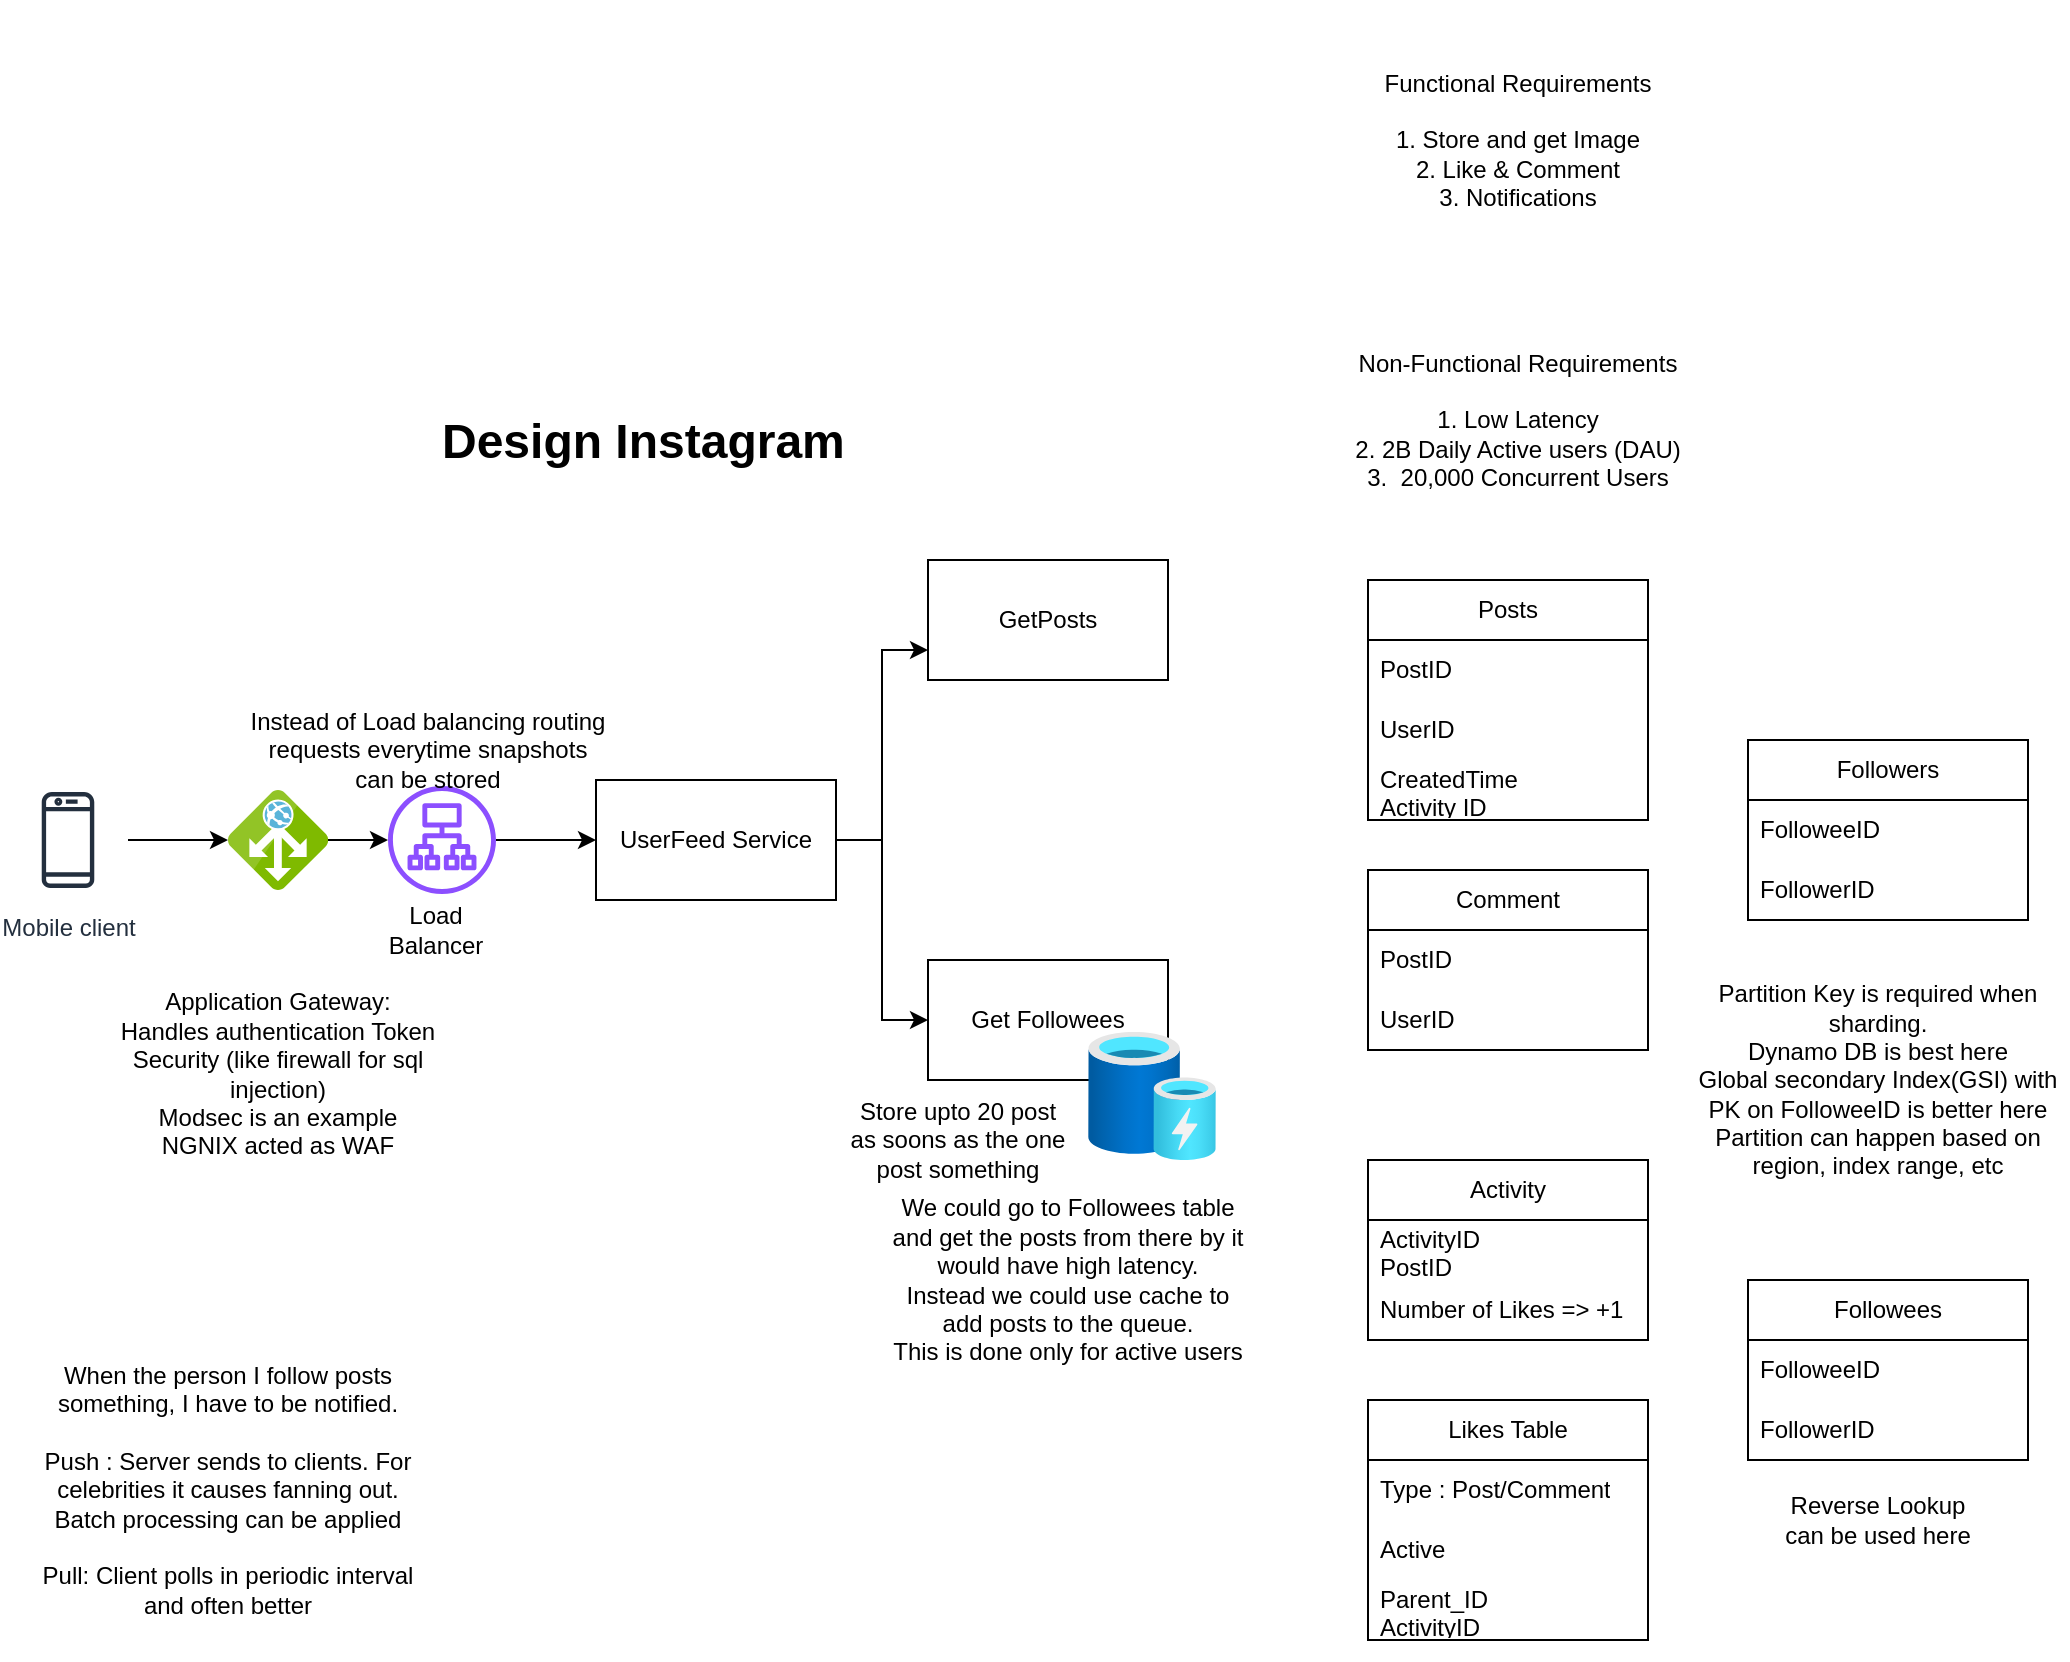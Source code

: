 <mxfile version="27.1.6">
  <diagram name="Page-1" id="LiwQLiawBWJsea35YF7Z">
    <mxGraphModel dx="946" dy="610" grid="1" gridSize="10" guides="1" tooltips="1" connect="1" arrows="1" fold="1" page="1" pageScale="1" pageWidth="827" pageHeight="1169" math="0" shadow="0">
      <root>
        <mxCell id="0" />
        <mxCell id="1" parent="0" />
        <mxCell id="8iw8zskgPgy7BDgNxNmZ-1" value="Functional Requirements&lt;br&gt;&lt;br&gt;1. Store and get Image&lt;div&gt;2. Like &amp;amp; Comment&lt;br&gt;3. Notifications&lt;/div&gt;" style="text;html=1;align=center;verticalAlign=middle;whiteSpace=wrap;rounded=0;" vertex="1" parent="1">
          <mxGeometry x="780" y="30" width="190" height="140" as="geometry" />
        </mxCell>
        <mxCell id="8iw8zskgPgy7BDgNxNmZ-2" value="Non-Functional Requirements&lt;br&gt;&lt;br&gt;1. Low Latency&lt;div&gt;2. 2B Daily Active users (DAU)&lt;br&gt;3.&amp;nbsp; 20,000 Concurrent Users&lt;/div&gt;" style="text;html=1;align=center;verticalAlign=middle;whiteSpace=wrap;rounded=0;" vertex="1" parent="1">
          <mxGeometry x="780" y="170" width="190" height="140" as="geometry" />
        </mxCell>
        <mxCell id="8iw8zskgPgy7BDgNxNmZ-4" value="Posts" style="swimlane;fontStyle=0;childLayout=stackLayout;horizontal=1;startSize=30;horizontalStack=0;resizeParent=1;resizeParentMax=0;resizeLast=0;collapsible=1;marginBottom=0;whiteSpace=wrap;html=1;" vertex="1" parent="1">
          <mxGeometry x="800" y="320" width="140" height="120" as="geometry" />
        </mxCell>
        <mxCell id="8iw8zskgPgy7BDgNxNmZ-5" value="PostID" style="text;strokeColor=none;fillColor=none;align=left;verticalAlign=middle;spacingLeft=4;spacingRight=4;overflow=hidden;points=[[0,0.5],[1,0.5]];portConstraint=eastwest;rotatable=0;whiteSpace=wrap;html=1;" vertex="1" parent="8iw8zskgPgy7BDgNxNmZ-4">
          <mxGeometry y="30" width="140" height="30" as="geometry" />
        </mxCell>
        <mxCell id="8iw8zskgPgy7BDgNxNmZ-6" value="UserID" style="text;strokeColor=none;fillColor=none;align=left;verticalAlign=middle;spacingLeft=4;spacingRight=4;overflow=hidden;points=[[0,0.5],[1,0.5]];portConstraint=eastwest;rotatable=0;whiteSpace=wrap;html=1;" vertex="1" parent="8iw8zskgPgy7BDgNxNmZ-4">
          <mxGeometry y="60" width="140" height="30" as="geometry" />
        </mxCell>
        <mxCell id="8iw8zskgPgy7BDgNxNmZ-7" value="CreatedTime&lt;br&gt;Activity ID" style="text;strokeColor=none;fillColor=none;align=left;verticalAlign=middle;spacingLeft=4;spacingRight=4;overflow=hidden;points=[[0,0.5],[1,0.5]];portConstraint=eastwest;rotatable=0;whiteSpace=wrap;html=1;" vertex="1" parent="8iw8zskgPgy7BDgNxNmZ-4">
          <mxGeometry y="90" width="140" height="30" as="geometry" />
        </mxCell>
        <mxCell id="8iw8zskgPgy7BDgNxNmZ-8" value="Comment" style="swimlane;fontStyle=0;childLayout=stackLayout;horizontal=1;startSize=30;horizontalStack=0;resizeParent=1;resizeParentMax=0;resizeLast=0;collapsible=1;marginBottom=0;whiteSpace=wrap;html=1;" vertex="1" parent="1">
          <mxGeometry x="800" y="465" width="140" height="90" as="geometry" />
        </mxCell>
        <mxCell id="8iw8zskgPgy7BDgNxNmZ-9" value="PostID" style="text;strokeColor=none;fillColor=none;align=left;verticalAlign=middle;spacingLeft=4;spacingRight=4;overflow=hidden;points=[[0,0.5],[1,0.5]];portConstraint=eastwest;rotatable=0;whiteSpace=wrap;html=1;" vertex="1" parent="8iw8zskgPgy7BDgNxNmZ-8">
          <mxGeometry y="30" width="140" height="30" as="geometry" />
        </mxCell>
        <mxCell id="8iw8zskgPgy7BDgNxNmZ-10" value="UserID" style="text;strokeColor=none;fillColor=none;align=left;verticalAlign=middle;spacingLeft=4;spacingRight=4;overflow=hidden;points=[[0,0.5],[1,0.5]];portConstraint=eastwest;rotatable=0;whiteSpace=wrap;html=1;" vertex="1" parent="8iw8zskgPgy7BDgNxNmZ-8">
          <mxGeometry y="60" width="140" height="30" as="geometry" />
        </mxCell>
        <mxCell id="8iw8zskgPgy7BDgNxNmZ-12" value="Activity" style="swimlane;fontStyle=0;childLayout=stackLayout;horizontal=1;startSize=30;horizontalStack=0;resizeParent=1;resizeParentMax=0;resizeLast=0;collapsible=1;marginBottom=0;whiteSpace=wrap;html=1;" vertex="1" parent="1">
          <mxGeometry x="800" y="610" width="140" height="90" as="geometry" />
        </mxCell>
        <mxCell id="8iw8zskgPgy7BDgNxNmZ-13" value="ActivityID&lt;div&gt;PostID&lt;/div&gt;" style="text;strokeColor=none;fillColor=none;align=left;verticalAlign=middle;spacingLeft=4;spacingRight=4;overflow=hidden;points=[[0,0.5],[1,0.5]];portConstraint=eastwest;rotatable=0;whiteSpace=wrap;html=1;" vertex="1" parent="8iw8zskgPgy7BDgNxNmZ-12">
          <mxGeometry y="30" width="140" height="30" as="geometry" />
        </mxCell>
        <mxCell id="8iw8zskgPgy7BDgNxNmZ-14" value="Number of Likes =&amp;gt; +1" style="text;strokeColor=none;fillColor=none;align=left;verticalAlign=middle;spacingLeft=4;spacingRight=4;overflow=hidden;points=[[0,0.5],[1,0.5]];portConstraint=eastwest;rotatable=0;whiteSpace=wrap;html=1;" vertex="1" parent="8iw8zskgPgy7BDgNxNmZ-12">
          <mxGeometry y="60" width="140" height="30" as="geometry" />
        </mxCell>
        <mxCell id="8iw8zskgPgy7BDgNxNmZ-43" value="" style="edgeStyle=orthogonalEdgeStyle;rounded=0;orthogonalLoop=1;jettySize=auto;html=1;" edge="1" parent="1" source="8iw8zskgPgy7BDgNxNmZ-16" target="8iw8zskgPgy7BDgNxNmZ-17">
          <mxGeometry relative="1" as="geometry" />
        </mxCell>
        <mxCell id="8iw8zskgPgy7BDgNxNmZ-16" value="Mobile client" style="sketch=0;outlineConnect=0;fontColor=#232F3E;gradientColor=none;strokeColor=#232F3E;fillColor=#ffffff;dashed=0;verticalLabelPosition=bottom;verticalAlign=top;align=center;html=1;fontSize=12;fontStyle=0;aspect=fixed;shape=mxgraph.aws4.resourceIcon;resIcon=mxgraph.aws4.mobile_client;" vertex="1" parent="1">
          <mxGeometry x="120" y="420" width="60" height="60" as="geometry" />
        </mxCell>
        <mxCell id="8iw8zskgPgy7BDgNxNmZ-44" value="" style="edgeStyle=orthogonalEdgeStyle;rounded=0;orthogonalLoop=1;jettySize=auto;html=1;" edge="1" parent="1" source="8iw8zskgPgy7BDgNxNmZ-17" target="8iw8zskgPgy7BDgNxNmZ-26">
          <mxGeometry relative="1" as="geometry" />
        </mxCell>
        <mxCell id="8iw8zskgPgy7BDgNxNmZ-17" value="" style="image;sketch=0;aspect=fixed;html=1;points=[];align=center;fontSize=12;image=img/lib/mscae/Application_Gateway.svg;" vertex="1" parent="1">
          <mxGeometry x="230" y="425" width="50" height="50" as="geometry" />
        </mxCell>
        <mxCell id="8iw8zskgPgy7BDgNxNmZ-18" value="GetPosts" style="rounded=0;whiteSpace=wrap;html=1;" vertex="1" parent="1">
          <mxGeometry x="580" y="310" width="120" height="60" as="geometry" />
        </mxCell>
        <mxCell id="8iw8zskgPgy7BDgNxNmZ-20" value="Get Followees" style="rounded=0;whiteSpace=wrap;html=1;" vertex="1" parent="1">
          <mxGeometry x="580" y="510" width="120" height="60" as="geometry" />
        </mxCell>
        <mxCell id="8iw8zskgPgy7BDgNxNmZ-39" style="edgeStyle=orthogonalEdgeStyle;rounded=0;orthogonalLoop=1;jettySize=auto;html=1;entryX=0;entryY=0.75;entryDx=0;entryDy=0;" edge="1" parent="1" source="8iw8zskgPgy7BDgNxNmZ-21" target="8iw8zskgPgy7BDgNxNmZ-18">
          <mxGeometry relative="1" as="geometry" />
        </mxCell>
        <mxCell id="8iw8zskgPgy7BDgNxNmZ-41" style="edgeStyle=orthogonalEdgeStyle;rounded=0;orthogonalLoop=1;jettySize=auto;html=1;entryX=0;entryY=0.5;entryDx=0;entryDy=0;" edge="1" parent="1" source="8iw8zskgPgy7BDgNxNmZ-21" target="8iw8zskgPgy7BDgNxNmZ-20">
          <mxGeometry relative="1" as="geometry" />
        </mxCell>
        <mxCell id="8iw8zskgPgy7BDgNxNmZ-21" value="UserFeed Service" style="rounded=0;whiteSpace=wrap;html=1;" vertex="1" parent="1">
          <mxGeometry x="414" y="420" width="120" height="60" as="geometry" />
        </mxCell>
        <mxCell id="8iw8zskgPgy7BDgNxNmZ-22" value="Likes Table" style="swimlane;fontStyle=0;childLayout=stackLayout;horizontal=1;startSize=30;horizontalStack=0;resizeParent=1;resizeParentMax=0;resizeLast=0;collapsible=1;marginBottom=0;whiteSpace=wrap;html=1;" vertex="1" parent="1">
          <mxGeometry x="800" y="730" width="140" height="120" as="geometry" />
        </mxCell>
        <mxCell id="8iw8zskgPgy7BDgNxNmZ-23" value="Type : Post/Comment" style="text;strokeColor=none;fillColor=none;align=left;verticalAlign=middle;spacingLeft=4;spacingRight=4;overflow=hidden;points=[[0,0.5],[1,0.5]];portConstraint=eastwest;rotatable=0;whiteSpace=wrap;html=1;" vertex="1" parent="8iw8zskgPgy7BDgNxNmZ-22">
          <mxGeometry y="30" width="140" height="30" as="geometry" />
        </mxCell>
        <mxCell id="8iw8zskgPgy7BDgNxNmZ-24" value="Active" style="text;strokeColor=none;fillColor=none;align=left;verticalAlign=middle;spacingLeft=4;spacingRight=4;overflow=hidden;points=[[0,0.5],[1,0.5]];portConstraint=eastwest;rotatable=0;whiteSpace=wrap;html=1;" vertex="1" parent="8iw8zskgPgy7BDgNxNmZ-22">
          <mxGeometry y="60" width="140" height="30" as="geometry" />
        </mxCell>
        <mxCell id="8iw8zskgPgy7BDgNxNmZ-25" value="Parent_ID&lt;div&gt;ActivityID&lt;/div&gt;&lt;div&gt;UserID&lt;br&gt;TimeStamp&lt;/div&gt;" style="text;strokeColor=none;fillColor=none;align=left;verticalAlign=middle;spacingLeft=4;spacingRight=4;overflow=hidden;points=[[0,0.5],[1,0.5]];portConstraint=eastwest;rotatable=0;whiteSpace=wrap;html=1;" vertex="1" parent="8iw8zskgPgy7BDgNxNmZ-22">
          <mxGeometry y="90" width="140" height="30" as="geometry" />
        </mxCell>
        <mxCell id="8iw8zskgPgy7BDgNxNmZ-45" value="" style="edgeStyle=orthogonalEdgeStyle;rounded=0;orthogonalLoop=1;jettySize=auto;html=1;" edge="1" parent="1" source="8iw8zskgPgy7BDgNxNmZ-26" target="8iw8zskgPgy7BDgNxNmZ-21">
          <mxGeometry relative="1" as="geometry" />
        </mxCell>
        <mxCell id="8iw8zskgPgy7BDgNxNmZ-26" value="" style="sketch=0;outlineConnect=0;fontColor=#232F3E;gradientColor=none;fillColor=#8C4FFF;strokeColor=none;dashed=0;verticalLabelPosition=bottom;verticalAlign=top;align=center;html=1;fontSize=12;fontStyle=0;aspect=fixed;pointerEvents=1;shape=mxgraph.aws4.application_load_balancer;" vertex="1" parent="1">
          <mxGeometry x="310" y="423" width="54" height="54" as="geometry" />
        </mxCell>
        <mxCell id="8iw8zskgPgy7BDgNxNmZ-27" value="Followers" style="swimlane;fontStyle=0;childLayout=stackLayout;horizontal=1;startSize=30;horizontalStack=0;resizeParent=1;resizeParentMax=0;resizeLast=0;collapsible=1;marginBottom=0;whiteSpace=wrap;html=1;" vertex="1" parent="1">
          <mxGeometry x="990" y="400" width="140" height="90" as="geometry" />
        </mxCell>
        <mxCell id="8iw8zskgPgy7BDgNxNmZ-28" value="FolloweeID" style="text;strokeColor=none;fillColor=none;align=left;verticalAlign=middle;spacingLeft=4;spacingRight=4;overflow=hidden;points=[[0,0.5],[1,0.5]];portConstraint=eastwest;rotatable=0;whiteSpace=wrap;html=1;" vertex="1" parent="8iw8zskgPgy7BDgNxNmZ-27">
          <mxGeometry y="30" width="140" height="30" as="geometry" />
        </mxCell>
        <mxCell id="8iw8zskgPgy7BDgNxNmZ-29" value="FollowerID" style="text;strokeColor=none;fillColor=none;align=left;verticalAlign=middle;spacingLeft=4;spacingRight=4;overflow=hidden;points=[[0,0.5],[1,0.5]];portConstraint=eastwest;rotatable=0;whiteSpace=wrap;html=1;" vertex="1" parent="8iw8zskgPgy7BDgNxNmZ-27">
          <mxGeometry y="60" width="140" height="30" as="geometry" />
        </mxCell>
        <mxCell id="8iw8zskgPgy7BDgNxNmZ-31" value="Partition Key is required when sharding.&lt;br&gt;Dynamo DB is best here&lt;br&gt;Global secondary Index(GSI) with PK on FolloweeID is better here&lt;br&gt;Partition can happen based on region, index range, etc" style="text;html=1;align=center;verticalAlign=middle;whiteSpace=wrap;rounded=0;" vertex="1" parent="1">
          <mxGeometry x="960" y="530" width="190" height="80" as="geometry" />
        </mxCell>
        <mxCell id="8iw8zskgPgy7BDgNxNmZ-32" value="Followees" style="swimlane;fontStyle=0;childLayout=stackLayout;horizontal=1;startSize=30;horizontalStack=0;resizeParent=1;resizeParentMax=0;resizeLast=0;collapsible=1;marginBottom=0;whiteSpace=wrap;html=1;" vertex="1" parent="1">
          <mxGeometry x="990" y="670" width="140" height="90" as="geometry" />
        </mxCell>
        <mxCell id="8iw8zskgPgy7BDgNxNmZ-33" value="FolloweeID" style="text;strokeColor=none;fillColor=none;align=left;verticalAlign=middle;spacingLeft=4;spacingRight=4;overflow=hidden;points=[[0,0.5],[1,0.5]];portConstraint=eastwest;rotatable=0;whiteSpace=wrap;html=1;" vertex="1" parent="8iw8zskgPgy7BDgNxNmZ-32">
          <mxGeometry y="30" width="140" height="30" as="geometry" />
        </mxCell>
        <mxCell id="8iw8zskgPgy7BDgNxNmZ-34" value="FollowerID" style="text;strokeColor=none;fillColor=none;align=left;verticalAlign=middle;spacingLeft=4;spacingRight=4;overflow=hidden;points=[[0,0.5],[1,0.5]];portConstraint=eastwest;rotatable=0;whiteSpace=wrap;html=1;" vertex="1" parent="8iw8zskgPgy7BDgNxNmZ-32">
          <mxGeometry y="60" width="140" height="30" as="geometry" />
        </mxCell>
        <mxCell id="8iw8zskgPgy7BDgNxNmZ-35" value="Reverse Lookup can be used here" style="text;html=1;align=center;verticalAlign=middle;whiteSpace=wrap;rounded=0;" vertex="1" parent="1">
          <mxGeometry x="1000" y="775" width="110" height="30" as="geometry" />
        </mxCell>
        <mxCell id="8iw8zskgPgy7BDgNxNmZ-36" value="We could go to Followees table and get the posts from there by it would have high latency.&lt;br&gt;Instead we could use cache to add posts to the queue.&lt;br&gt;This is done only for active users" style="text;html=1;align=center;verticalAlign=middle;whiteSpace=wrap;rounded=0;" vertex="1" parent="1">
          <mxGeometry x="560" y="600" width="180" height="140" as="geometry" />
        </mxCell>
        <mxCell id="8iw8zskgPgy7BDgNxNmZ-37" value="" style="image;aspect=fixed;html=1;points=[];align=center;fontSize=12;image=img/lib/azure2/general/Cache.svg;" vertex="1" parent="1">
          <mxGeometry x="660" y="546" width="64" height="64" as="geometry" />
        </mxCell>
        <mxCell id="8iw8zskgPgy7BDgNxNmZ-38" value="Store upto 20 post as soons as the one post something" style="text;html=1;align=center;verticalAlign=middle;whiteSpace=wrap;rounded=0;" vertex="1" parent="1">
          <mxGeometry x="540" y="585" width="110" height="30" as="geometry" />
        </mxCell>
        <mxCell id="8iw8zskgPgy7BDgNxNmZ-42" value="Load Balancer" style="text;html=1;align=center;verticalAlign=middle;whiteSpace=wrap;rounded=0;" vertex="1" parent="1">
          <mxGeometry x="304" y="480" width="60" height="30" as="geometry" />
        </mxCell>
        <mxCell id="8iw8zskgPgy7BDgNxNmZ-46" value="Application Gateway:&lt;div&gt;Handles authentication Token&lt;br&gt;Security (like firewall for sql injection)&lt;br&gt;Modsec is an example&lt;br&gt;NGNIX acted as WAF&lt;/div&gt;" style="text;html=1;align=center;verticalAlign=middle;whiteSpace=wrap;rounded=0;" vertex="1" parent="1">
          <mxGeometry x="175" y="465" width="160" height="204" as="geometry" />
        </mxCell>
        <mxCell id="8iw8zskgPgy7BDgNxNmZ-47" value="Instead of Load balancing routing requests everytime snapshots can be stored" style="text;html=1;align=center;verticalAlign=middle;whiteSpace=wrap;rounded=0;" vertex="1" parent="1">
          <mxGeometry x="240" y="390" width="180" height="30" as="geometry" />
        </mxCell>
        <mxCell id="8iw8zskgPgy7BDgNxNmZ-48" value="When the person I follow posts something, I have to be notified.&lt;br&gt;&lt;br&gt;Push : Server sends to clients. For celebrities it causes fanning out. Batch processing can be applied&lt;br&gt;&lt;br&gt;Pull: Client polls in periodic interval and often better" style="text;html=1;align=center;verticalAlign=middle;whiteSpace=wrap;rounded=0;" vertex="1" parent="1">
          <mxGeometry x="130" y="690" width="200" height="170" as="geometry" />
        </mxCell>
        <mxCell id="8iw8zskgPgy7BDgNxNmZ-49" value="&lt;h1 style=&quot;margin-top: 0px;&quot;&gt;Design Instagram&lt;/h1&gt;" style="text;html=1;whiteSpace=wrap;overflow=hidden;rounded=0;" vertex="1" parent="1">
          <mxGeometry x="335" y="230" width="235" height="120" as="geometry" />
        </mxCell>
      </root>
    </mxGraphModel>
  </diagram>
</mxfile>
